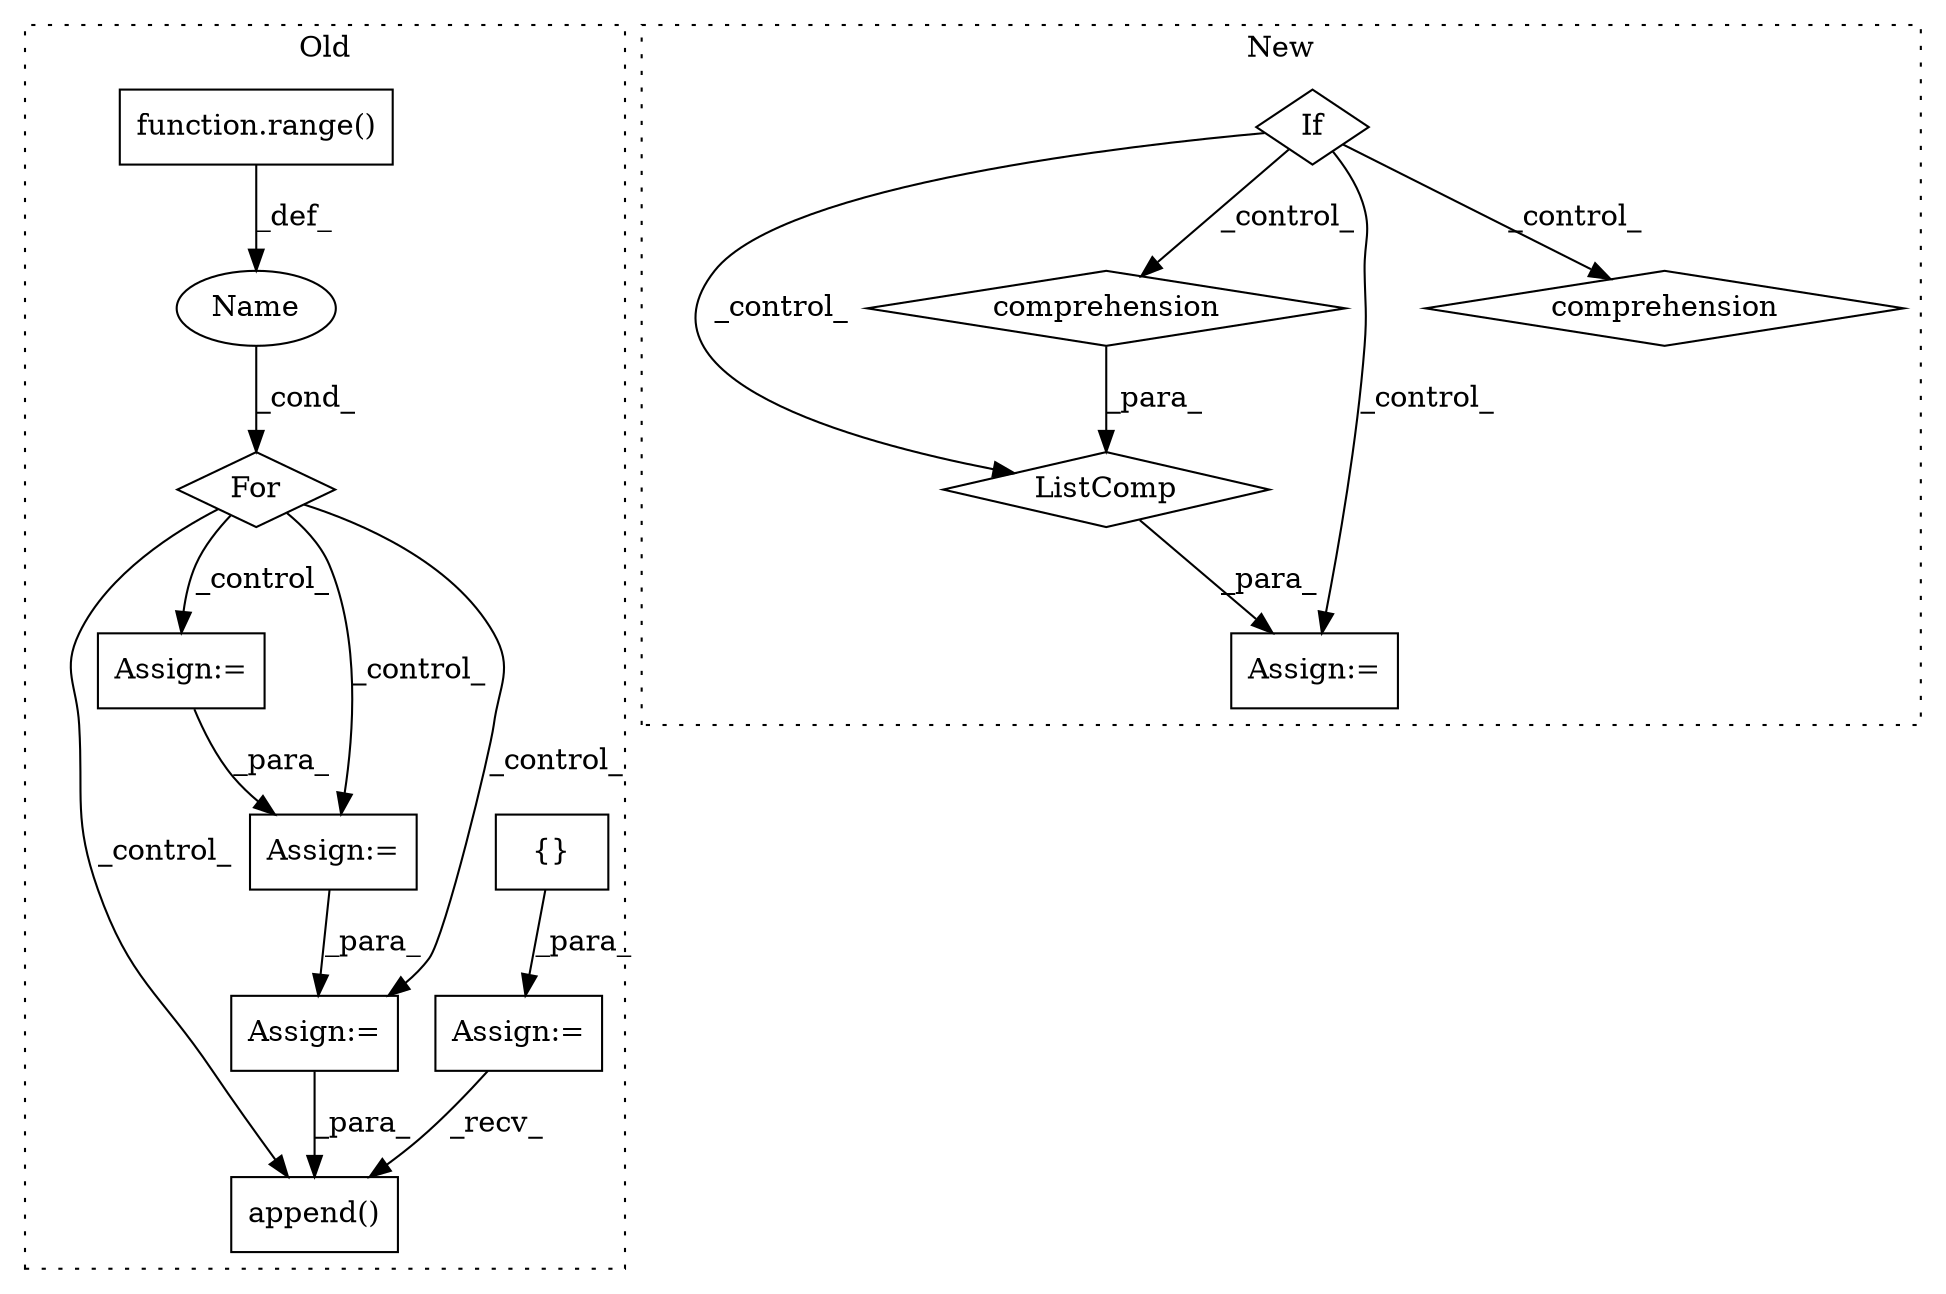 digraph G {
subgraph cluster0 {
1 [label="append()" a="75" s="9219,9236" l="13,1" shape="box"];
4 [label="For" a="107" s="8641,8674" l="4,73" shape="diamond"];
5 [label="Name" a="87" s="8645" l="1" shape="ellipse"];
6 [label="{}" a="59" s="8581,8581" l="2,1" shape="box"];
7 [label="Assign:=" a="68" s="8578" l="3" shape="box"];
9 [label="Assign:=" a="68" s="8939" l="3" shape="box"];
10 [label="Assign:=" a="68" s="9162" l="3" shape="box"];
11 [label="Assign:=" a="68" s="8839" l="3" shape="box"];
12 [label="function.range()" a="75" s="8601,8626" l="6,1" shape="box"];
label = "Old";
style="dotted";
}
subgraph cluster1 {
2 [label="ListComp" a="106" s="9579" l="53" shape="diamond"];
3 [label="comprehension" a="45" s="9603" l="3" shape="diamond"];
8 [label="Assign:=" a="68" s="9576" l="3" shape="box"];
13 [label="If" a="96" s="9441" l="3" shape="diamond"];
14 [label="comprehension" a="45" s="9512" l="3" shape="diamond"];
label = "New";
style="dotted";
}
2 -> 8 [label="_para_"];
3 -> 2 [label="_para_"];
4 -> 11 [label="_control_"];
4 -> 1 [label="_control_"];
4 -> 9 [label="_control_"];
4 -> 10 [label="_control_"];
5 -> 4 [label="_cond_"];
6 -> 7 [label="_para_"];
7 -> 1 [label="_recv_"];
9 -> 10 [label="_para_"];
10 -> 1 [label="_para_"];
11 -> 9 [label="_para_"];
12 -> 5 [label="_def_"];
13 -> 2 [label="_control_"];
13 -> 8 [label="_control_"];
13 -> 3 [label="_control_"];
13 -> 14 [label="_control_"];
}